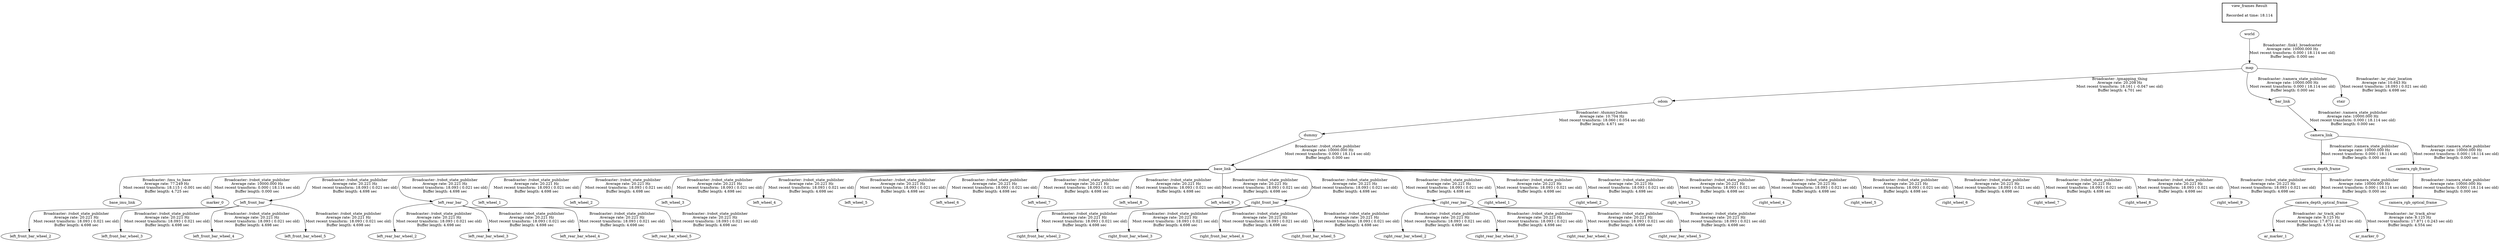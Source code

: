 digraph G {
"base_link" -> "base_imu_link"[label="Broadcaster: /imu_to_base\nAverage rate: 77.249 Hz\nMost recent transform: 18.115 ( -0.001 sec old)\nBuffer length: 4.725 sec\n"];
"dummy" -> "base_link"[label="Broadcaster: /robot_state_publisher\nAverage rate: 10000.000 Hz\nMost recent transform: 0.000 ( 18.114 sec old)\nBuffer length: 0.000 sec\n"];
"odom" -> "dummy"[label="Broadcaster: /dummy2odom\nAverage rate: 10.704 Hz\nMost recent transform: 18.060 ( 0.054 sec old)\nBuffer length: 4.671 sec\n"];
"base_link" -> "marker_0"[label="Broadcaster: /robot_state_publisher\nAverage rate: 10000.000 Hz\nMost recent transform: 0.000 ( 18.114 sec old)\nBuffer length: 0.000 sec\n"];
"camera_link" -> "camera_depth_frame"[label="Broadcaster: /camera_state_publisher\nAverage rate: 10000.000 Hz\nMost recent transform: 0.000 ( 18.114 sec old)\nBuffer length: 0.000 sec\n"];
"bar_link" -> "camera_link"[label="Broadcaster: /camera_state_publisher\nAverage rate: 10000.000 Hz\nMost recent transform: 0.000 ( 18.114 sec old)\nBuffer length: 0.000 sec\n"];
"camera_depth_frame" -> "camera_depth_optical_frame"[label="Broadcaster: /camera_state_publisher\nAverage rate: 10000.000 Hz\nMost recent transform: 0.000 ( 18.114 sec old)\nBuffer length: 0.000 sec\n"];
"map" -> "bar_link"[label="Broadcaster: /camera_state_publisher\nAverage rate: 10000.000 Hz\nMost recent transform: 0.000 ( 18.114 sec old)\nBuffer length: 0.000 sec\n"];
"camera_link" -> "camera_rgb_frame"[label="Broadcaster: /camera_state_publisher\nAverage rate: 10000.000 Hz\nMost recent transform: 0.000 ( 18.114 sec old)\nBuffer length: 0.000 sec\n"];
"camera_rgb_frame" -> "camera_rgb_optical_frame"[label="Broadcaster: /camera_state_publisher\nAverage rate: 10000.000 Hz\nMost recent transform: 0.000 ( 18.114 sec old)\nBuffer length: 0.000 sec\n"];
"world" -> "map"[label="Broadcaster: /link1_broadcaster\nAverage rate: 10000.000 Hz\nMost recent transform: 0.000 ( 18.114 sec old)\nBuffer length: 0.000 sec\n"];
"map" -> "odom"[label="Broadcaster: /gmapping_thing\nAverage rate: 20.208 Hz\nMost recent transform: 18.161 ( -0.047 sec old)\nBuffer length: 4.701 sec\n"];
"base_link" -> "left_front_bar"[label="Broadcaster: /robot_state_publisher\nAverage rate: 20.221 Hz\nMost recent transform: 18.093 ( 0.021 sec old)\nBuffer length: 4.698 sec\n"];
"left_front_bar" -> "left_front_bar_wheel_2"[label="Broadcaster: /robot_state_publisher\nAverage rate: 20.221 Hz\nMost recent transform: 18.093 ( 0.021 sec old)\nBuffer length: 4.698 sec\n"];
"left_front_bar" -> "left_front_bar_wheel_3"[label="Broadcaster: /robot_state_publisher\nAverage rate: 20.221 Hz\nMost recent transform: 18.093 ( 0.021 sec old)\nBuffer length: 4.698 sec\n"];
"left_front_bar" -> "left_front_bar_wheel_4"[label="Broadcaster: /robot_state_publisher\nAverage rate: 20.221 Hz\nMost recent transform: 18.093 ( 0.021 sec old)\nBuffer length: 4.698 sec\n"];
"left_front_bar" -> "left_front_bar_wheel_5"[label="Broadcaster: /robot_state_publisher\nAverage rate: 20.221 Hz\nMost recent transform: 18.093 ( 0.021 sec old)\nBuffer length: 4.698 sec\n"];
"base_link" -> "left_rear_bar"[label="Broadcaster: /robot_state_publisher\nAverage rate: 20.221 Hz\nMost recent transform: 18.093 ( 0.021 sec old)\nBuffer length: 4.698 sec\n"];
"left_rear_bar" -> "left_rear_bar_wheel_2"[label="Broadcaster: /robot_state_publisher\nAverage rate: 20.221 Hz\nMost recent transform: 18.093 ( 0.021 sec old)\nBuffer length: 4.698 sec\n"];
"left_rear_bar" -> "left_rear_bar_wheel_3"[label="Broadcaster: /robot_state_publisher\nAverage rate: 20.221 Hz\nMost recent transform: 18.093 ( 0.021 sec old)\nBuffer length: 4.698 sec\n"];
"left_rear_bar" -> "left_rear_bar_wheel_4"[label="Broadcaster: /robot_state_publisher\nAverage rate: 20.221 Hz\nMost recent transform: 18.093 ( 0.021 sec old)\nBuffer length: 4.698 sec\n"];
"left_rear_bar" -> "left_rear_bar_wheel_5"[label="Broadcaster: /robot_state_publisher\nAverage rate: 20.221 Hz\nMost recent transform: 18.093 ( 0.021 sec old)\nBuffer length: 4.698 sec\n"];
"base_link" -> "left_wheel_1"[label="Broadcaster: /robot_state_publisher\nAverage rate: 20.221 Hz\nMost recent transform: 18.093 ( 0.021 sec old)\nBuffer length: 4.698 sec\n"];
"base_link" -> "left_wheel_2"[label="Broadcaster: /robot_state_publisher\nAverage rate: 20.221 Hz\nMost recent transform: 18.093 ( 0.021 sec old)\nBuffer length: 4.698 sec\n"];
"base_link" -> "left_wheel_3"[label="Broadcaster: /robot_state_publisher\nAverage rate: 20.221 Hz\nMost recent transform: 18.093 ( 0.021 sec old)\nBuffer length: 4.698 sec\n"];
"base_link" -> "left_wheel_4"[label="Broadcaster: /robot_state_publisher\nAverage rate: 20.221 Hz\nMost recent transform: 18.093 ( 0.021 sec old)\nBuffer length: 4.698 sec\n"];
"base_link" -> "left_wheel_5"[label="Broadcaster: /robot_state_publisher\nAverage rate: 20.221 Hz\nMost recent transform: 18.093 ( 0.021 sec old)\nBuffer length: 4.698 sec\n"];
"base_link" -> "left_wheel_6"[label="Broadcaster: /robot_state_publisher\nAverage rate: 20.221 Hz\nMost recent transform: 18.093 ( 0.021 sec old)\nBuffer length: 4.698 sec\n"];
"base_link" -> "left_wheel_7"[label="Broadcaster: /robot_state_publisher\nAverage rate: 20.221 Hz\nMost recent transform: 18.093 ( 0.021 sec old)\nBuffer length: 4.698 sec\n"];
"base_link" -> "left_wheel_8"[label="Broadcaster: /robot_state_publisher\nAverage rate: 20.221 Hz\nMost recent transform: 18.093 ( 0.021 sec old)\nBuffer length: 4.698 sec\n"];
"base_link" -> "left_wheel_9"[label="Broadcaster: /robot_state_publisher\nAverage rate: 20.221 Hz\nMost recent transform: 18.093 ( 0.021 sec old)\nBuffer length: 4.698 sec\n"];
"base_link" -> "right_front_bar"[label="Broadcaster: /robot_state_publisher\nAverage rate: 20.221 Hz\nMost recent transform: 18.093 ( 0.021 sec old)\nBuffer length: 4.698 sec\n"];
"right_front_bar" -> "right_front_bar_wheel_2"[label="Broadcaster: /robot_state_publisher\nAverage rate: 20.221 Hz\nMost recent transform: 18.093 ( 0.021 sec old)\nBuffer length: 4.698 sec\n"];
"right_front_bar" -> "right_front_bar_wheel_3"[label="Broadcaster: /robot_state_publisher\nAverage rate: 20.221 Hz\nMost recent transform: 18.093 ( 0.021 sec old)\nBuffer length: 4.698 sec\n"];
"right_front_bar" -> "right_front_bar_wheel_4"[label="Broadcaster: /robot_state_publisher\nAverage rate: 20.221 Hz\nMost recent transform: 18.093 ( 0.021 sec old)\nBuffer length: 4.698 sec\n"];
"right_front_bar" -> "right_front_bar_wheel_5"[label="Broadcaster: /robot_state_publisher\nAverage rate: 20.221 Hz\nMost recent transform: 18.093 ( 0.021 sec old)\nBuffer length: 4.698 sec\n"];
"base_link" -> "right_rear_bar"[label="Broadcaster: /robot_state_publisher\nAverage rate: 20.221 Hz\nMost recent transform: 18.093 ( 0.021 sec old)\nBuffer length: 4.698 sec\n"];
"right_rear_bar" -> "right_rear_bar_wheel_2"[label="Broadcaster: /robot_state_publisher\nAverage rate: 20.221 Hz\nMost recent transform: 18.093 ( 0.021 sec old)\nBuffer length: 4.698 sec\n"];
"right_rear_bar" -> "right_rear_bar_wheel_3"[label="Broadcaster: /robot_state_publisher\nAverage rate: 20.221 Hz\nMost recent transform: 18.093 ( 0.021 sec old)\nBuffer length: 4.698 sec\n"];
"right_rear_bar" -> "right_rear_bar_wheel_4"[label="Broadcaster: /robot_state_publisher\nAverage rate: 20.221 Hz\nMost recent transform: 18.093 ( 0.021 sec old)\nBuffer length: 4.698 sec\n"];
"right_rear_bar" -> "right_rear_bar_wheel_5"[label="Broadcaster: /robot_state_publisher\nAverage rate: 20.221 Hz\nMost recent transform: 18.093 ( 0.021 sec old)\nBuffer length: 4.698 sec\n"];
"base_link" -> "right_wheel_1"[label="Broadcaster: /robot_state_publisher\nAverage rate: 20.221 Hz\nMost recent transform: 18.093 ( 0.021 sec old)\nBuffer length: 4.698 sec\n"];
"base_link" -> "right_wheel_2"[label="Broadcaster: /robot_state_publisher\nAverage rate: 20.221 Hz\nMost recent transform: 18.093 ( 0.021 sec old)\nBuffer length: 4.698 sec\n"];
"base_link" -> "right_wheel_3"[label="Broadcaster: /robot_state_publisher\nAverage rate: 20.221 Hz\nMost recent transform: 18.093 ( 0.021 sec old)\nBuffer length: 4.698 sec\n"];
"base_link" -> "right_wheel_4"[label="Broadcaster: /robot_state_publisher\nAverage rate: 20.221 Hz\nMost recent transform: 18.093 ( 0.021 sec old)\nBuffer length: 4.698 sec\n"];
"base_link" -> "right_wheel_5"[label="Broadcaster: /robot_state_publisher\nAverage rate: 20.221 Hz\nMost recent transform: 18.093 ( 0.021 sec old)\nBuffer length: 4.698 sec\n"];
"base_link" -> "right_wheel_6"[label="Broadcaster: /robot_state_publisher\nAverage rate: 20.221 Hz\nMost recent transform: 18.093 ( 0.021 sec old)\nBuffer length: 4.698 sec\n"];
"base_link" -> "right_wheel_7"[label="Broadcaster: /robot_state_publisher\nAverage rate: 20.221 Hz\nMost recent transform: 18.093 ( 0.021 sec old)\nBuffer length: 4.698 sec\n"];
"base_link" -> "right_wheel_8"[label="Broadcaster: /robot_state_publisher\nAverage rate: 20.221 Hz\nMost recent transform: 18.093 ( 0.021 sec old)\nBuffer length: 4.698 sec\n"];
"base_link" -> "right_wheel_9"[label="Broadcaster: /robot_state_publisher\nAverage rate: 20.221 Hz\nMost recent transform: 18.093 ( 0.021 sec old)\nBuffer length: 4.698 sec\n"];
"map" -> "stair"[label="Broadcaster: /ar_stair_location\nAverage rate: 10.643 Hz\nMost recent transform: 18.093 ( 0.021 sec old)\nBuffer length: 4.698 sec\n"];
"camera_depth_optical_frame" -> "ar_marker_1"[label="Broadcaster: /ar_track_alvar\nAverage rate: 8.125 Hz\nMost recent transform: 17.871 ( 0.243 sec old)\nBuffer length: 4.554 sec\n"];
"camera_depth_optical_frame" -> "ar_marker_0"[label="Broadcaster: /ar_track_alvar\nAverage rate: 8.125 Hz\nMost recent transform: 17.871 ( 0.243 sec old)\nBuffer length: 4.554 sec\n"];
edge [style=invis];
 subgraph cluster_legend { style=bold; color=black; label ="view_frames Result";
"Recorded at time: 18.114"[ shape=plaintext ] ;
 }->"world";
}